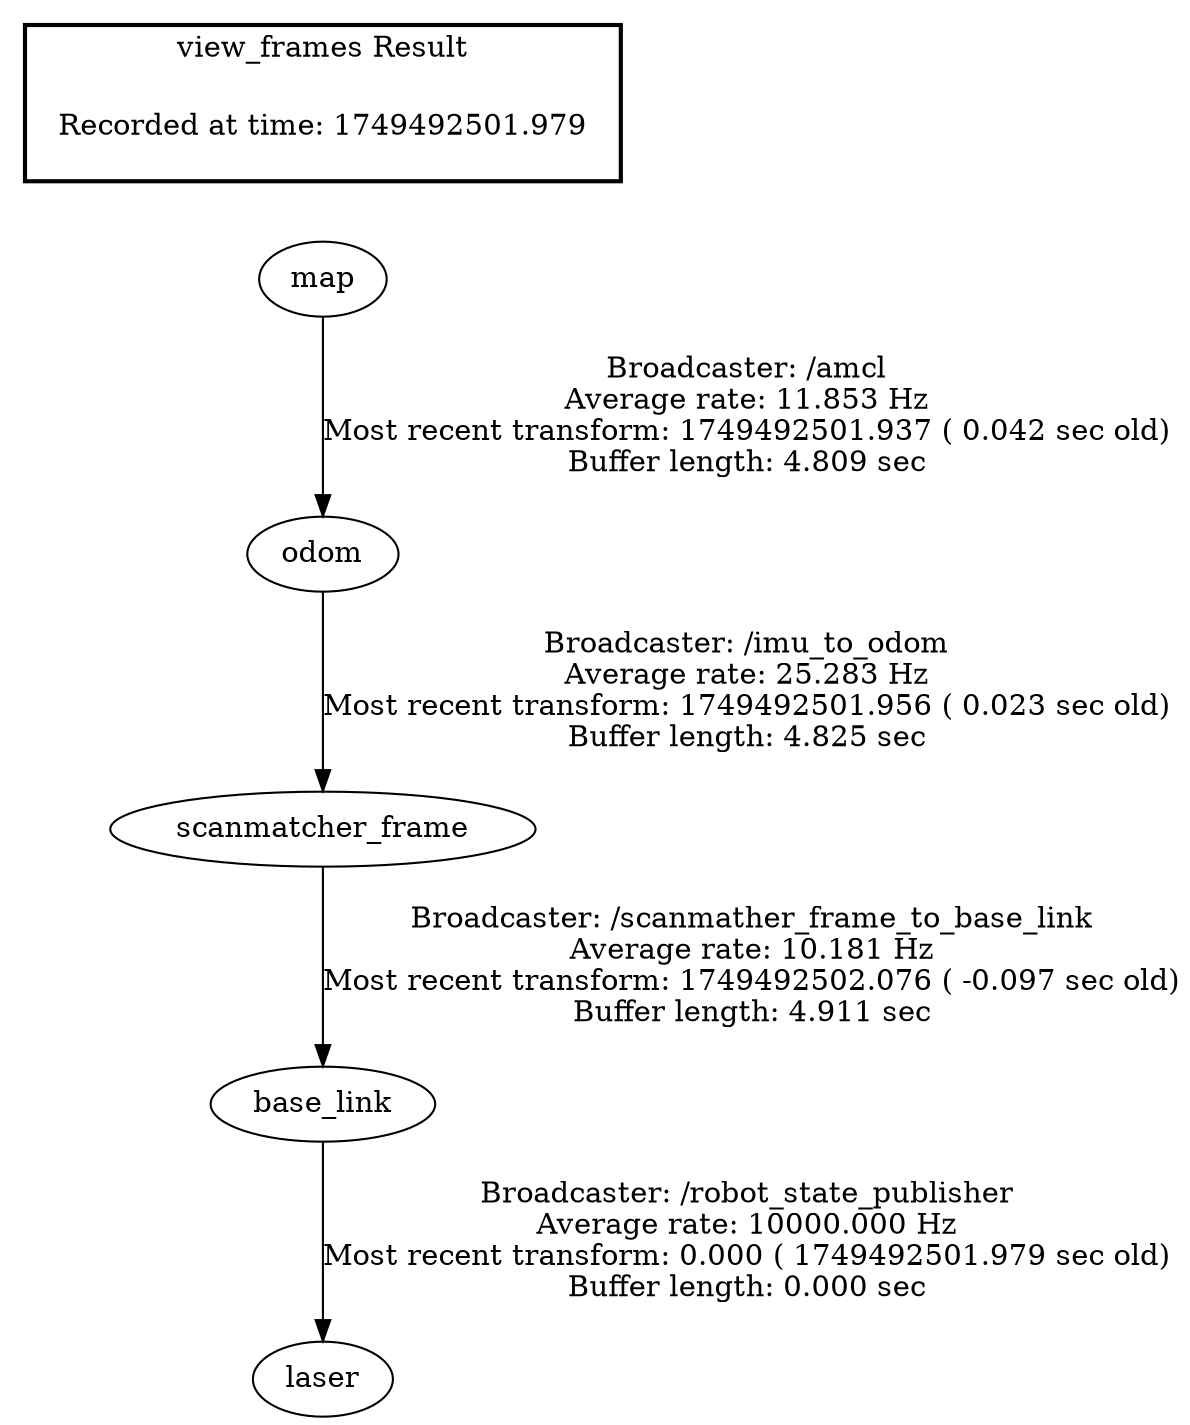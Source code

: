 digraph G {
"scanmatcher_frame" -> "base_link"[label="Broadcaster: /scanmather_frame_to_base_link\nAverage rate: 10.181 Hz\nMost recent transform: 1749492502.076 ( -0.097 sec old)\nBuffer length: 4.911 sec\n"];
"odom" -> "scanmatcher_frame"[label="Broadcaster: /imu_to_odom\nAverage rate: 25.283 Hz\nMost recent transform: 1749492501.956 ( 0.023 sec old)\nBuffer length: 4.825 sec\n"];
"base_link" -> "laser"[label="Broadcaster: /robot_state_publisher\nAverage rate: 10000.000 Hz\nMost recent transform: 0.000 ( 1749492501.979 sec old)\nBuffer length: 0.000 sec\n"];
"map" -> "odom"[label="Broadcaster: /amcl\nAverage rate: 11.853 Hz\nMost recent transform: 1749492501.937 ( 0.042 sec old)\nBuffer length: 4.809 sec\n"];
edge [style=invis];
 subgraph cluster_legend { style=bold; color=black; label ="view_frames Result";
"Recorded at time: 1749492501.979"[ shape=plaintext ] ;
 }->"map";
}